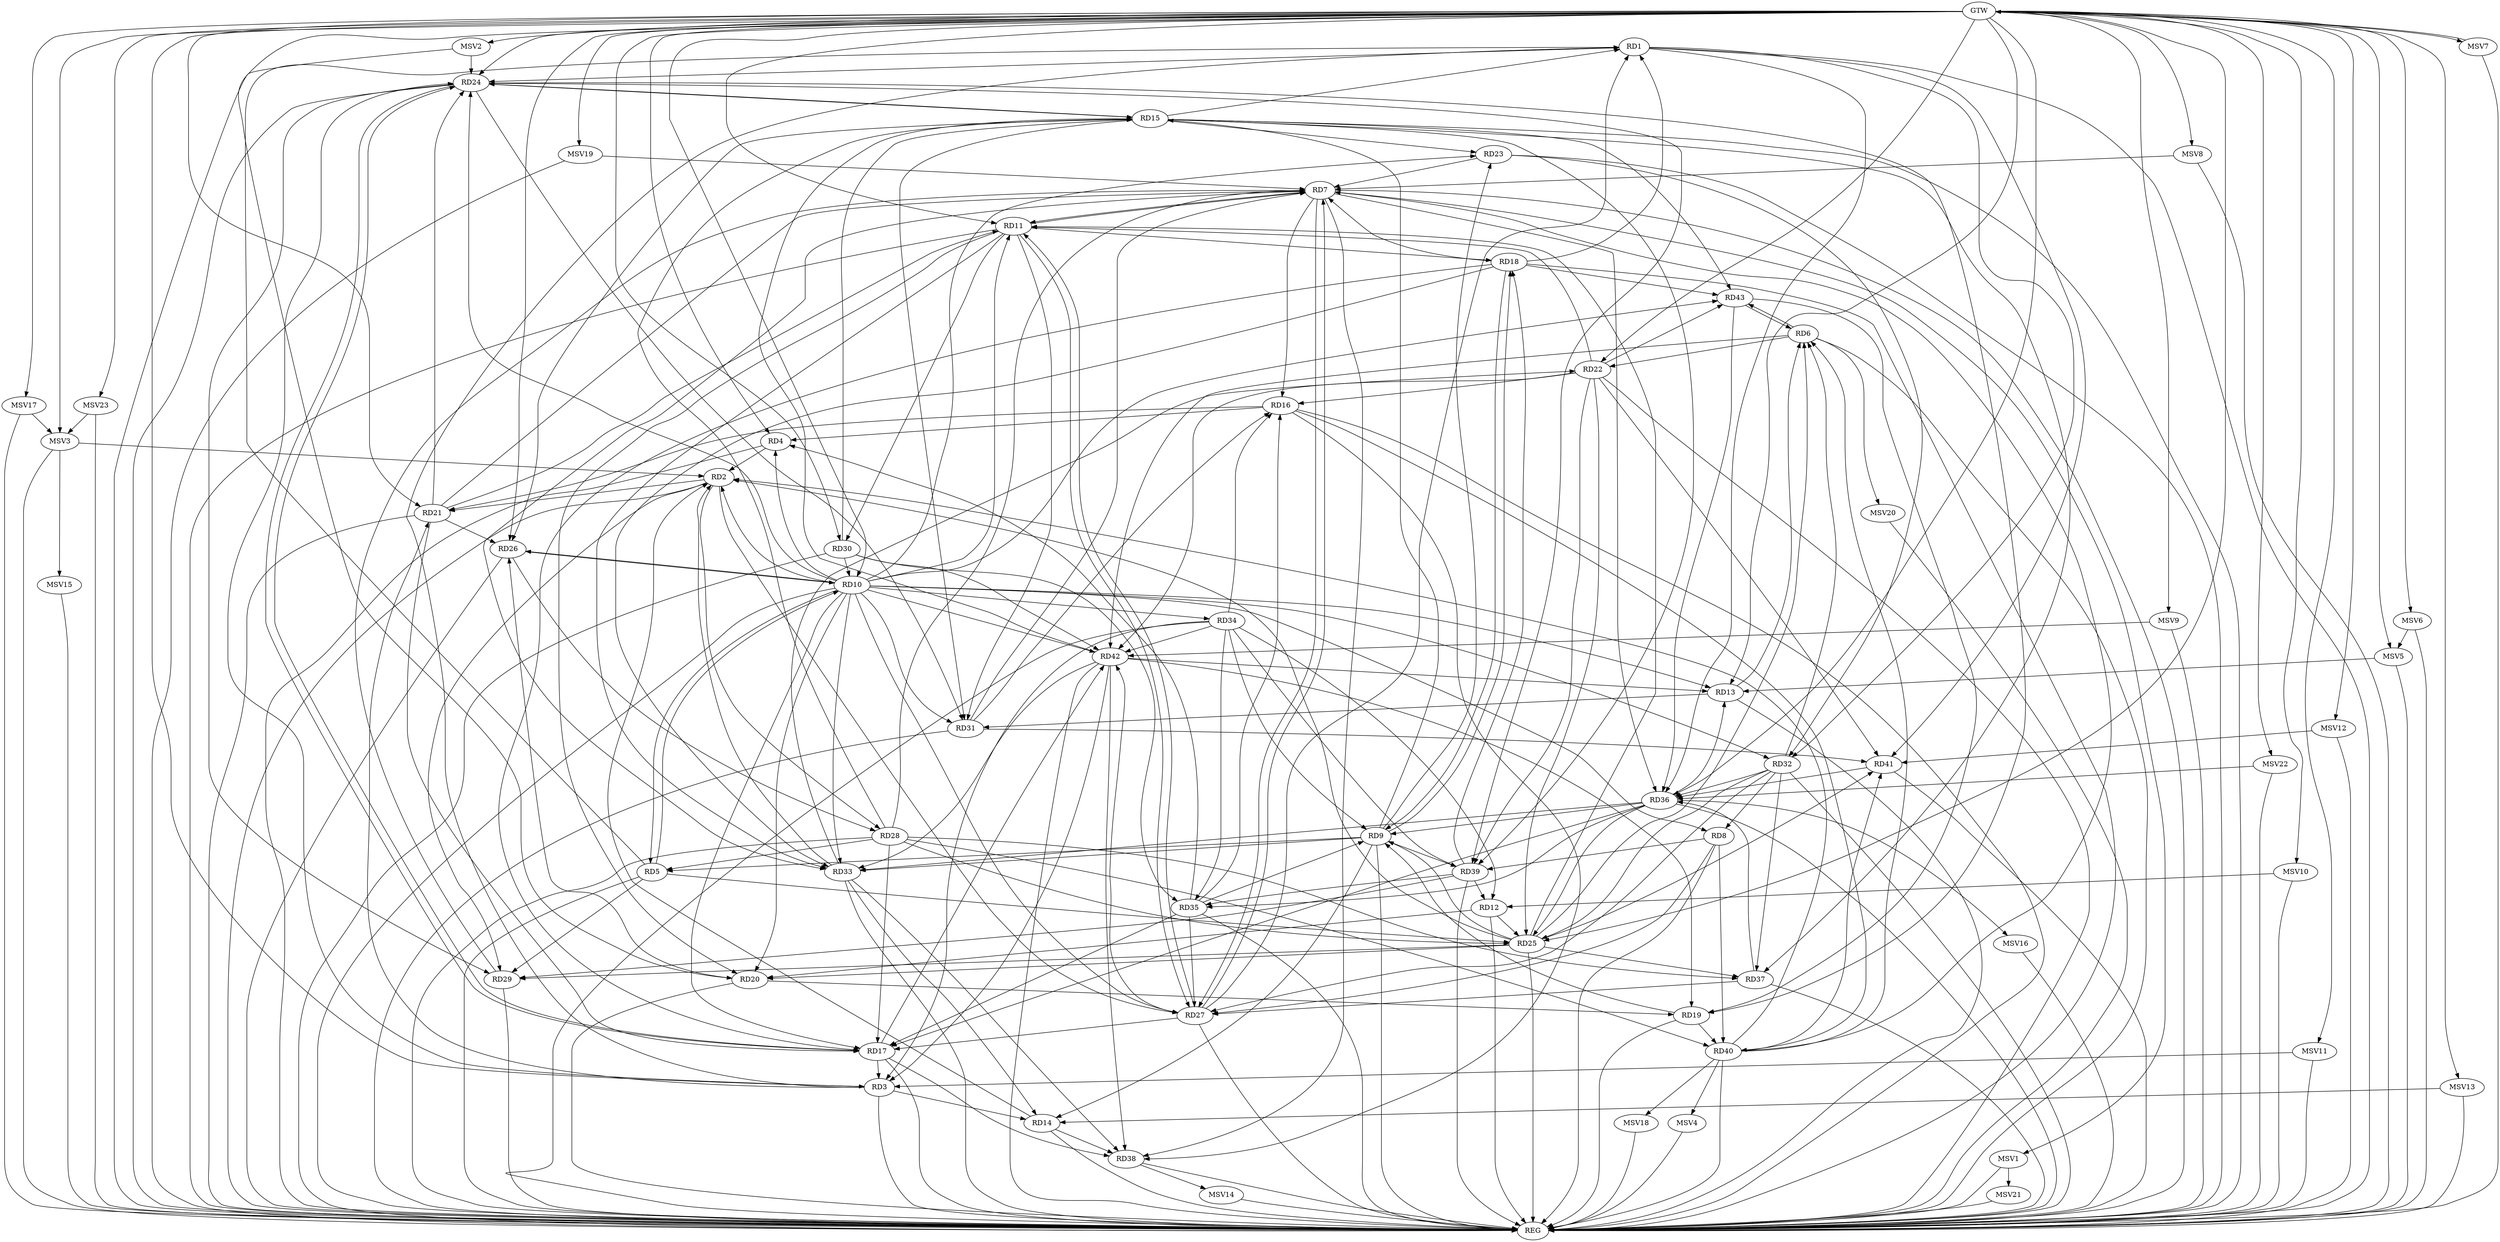 strict digraph G {
  RD1 [ label="RD1" ];
  RD2 [ label="RD2" ];
  RD3 [ label="RD3" ];
  RD4 [ label="RD4" ];
  RD5 [ label="RD5" ];
  RD6 [ label="RD6" ];
  RD7 [ label="RD7" ];
  RD8 [ label="RD8" ];
  RD9 [ label="RD9" ];
  RD10 [ label="RD10" ];
  RD11 [ label="RD11" ];
  RD12 [ label="RD12" ];
  RD13 [ label="RD13" ];
  RD14 [ label="RD14" ];
  RD15 [ label="RD15" ];
  RD16 [ label="RD16" ];
  RD17 [ label="RD17" ];
  RD18 [ label="RD18" ];
  RD19 [ label="RD19" ];
  RD20 [ label="RD20" ];
  RD21 [ label="RD21" ];
  RD22 [ label="RD22" ];
  RD23 [ label="RD23" ];
  RD24 [ label="RD24" ];
  RD25 [ label="RD25" ];
  RD26 [ label="RD26" ];
  RD27 [ label="RD27" ];
  RD28 [ label="RD28" ];
  RD29 [ label="RD29" ];
  RD30 [ label="RD30" ];
  RD31 [ label="RD31" ];
  RD32 [ label="RD32" ];
  RD33 [ label="RD33" ];
  RD34 [ label="RD34" ];
  RD35 [ label="RD35" ];
  RD36 [ label="RD36" ];
  RD37 [ label="RD37" ];
  RD38 [ label="RD38" ];
  RD39 [ label="RD39" ];
  RD40 [ label="RD40" ];
  RD41 [ label="RD41" ];
  RD42 [ label="RD42" ];
  RD43 [ label="RD43" ];
  GTW [ label="GTW" ];
  REG [ label="REG" ];
  MSV1 [ label="MSV1" ];
  MSV2 [ label="MSV2" ];
  MSV3 [ label="MSV3" ];
  MSV4 [ label="MSV4" ];
  MSV5 [ label="MSV5" ];
  MSV6 [ label="MSV6" ];
  MSV7 [ label="MSV7" ];
  MSV8 [ label="MSV8" ];
  MSV9 [ label="MSV9" ];
  MSV10 [ label="MSV10" ];
  MSV11 [ label="MSV11" ];
  MSV12 [ label="MSV12" ];
  MSV13 [ label="MSV13" ];
  MSV14 [ label="MSV14" ];
  MSV15 [ label="MSV15" ];
  MSV16 [ label="MSV16" ];
  MSV17 [ label="MSV17" ];
  MSV18 [ label="MSV18" ];
  MSV19 [ label="MSV19" ];
  MSV20 [ label="MSV20" ];
  MSV21 [ label="MSV21" ];
  MSV22 [ label="MSV22" ];
  MSV23 [ label="MSV23" ];
  RD3 -> RD1;
  RD5 -> RD1;
  RD15 -> RD1;
  RD18 -> RD1;
  RD1 -> RD24;
  RD27 -> RD1;
  RD1 -> RD32;
  RD1 -> RD36;
  RD1 -> RD41;
  RD4 -> RD2;
  RD10 -> RD2;
  RD14 -> RD2;
  RD2 -> RD21;
  RD25 -> RD2;
  RD2 -> RD27;
  RD2 -> RD28;
  RD2 -> RD29;
  RD33 -> RD2;
  RD40 -> RD2;
  RD3 -> RD14;
  RD17 -> RD3;
  RD3 -> RD21;
  RD3 -> RD24;
  RD34 -> RD3;
  RD42 -> RD3;
  RD10 -> RD4;
  RD16 -> RD4;
  RD35 -> RD4;
  RD9 -> RD5;
  RD5 -> RD10;
  RD10 -> RD5;
  RD5 -> RD25;
  RD28 -> RD5;
  RD5 -> RD29;
  RD13 -> RD6;
  RD6 -> RD22;
  RD25 -> RD6;
  RD32 -> RD6;
  RD40 -> RD6;
  RD6 -> RD42;
  RD6 -> RD43;
  RD43 -> RD6;
  RD7 -> RD11;
  RD11 -> RD7;
  RD7 -> RD16;
  RD18 -> RD7;
  RD21 -> RD7;
  RD23 -> RD7;
  RD7 -> RD27;
  RD27 -> RD7;
  RD28 -> RD7;
  RD29 -> RD7;
  RD31 -> RD7;
  RD7 -> RD33;
  RD7 -> RD36;
  RD7 -> RD38;
  RD40 -> RD7;
  RD8 -> RD27;
  RD32 -> RD8;
  RD8 -> RD39;
  RD8 -> RD40;
  RD9 -> RD14;
  RD9 -> RD15;
  RD9 -> RD18;
  RD18 -> RD9;
  RD19 -> RD9;
  RD9 -> RD23;
  RD25 -> RD9;
  RD9 -> RD33;
  RD34 -> RD9;
  RD35 -> RD9;
  RD36 -> RD9;
  RD9 -> RD39;
  RD10 -> RD11;
  RD10 -> RD13;
  RD10 -> RD17;
  RD26 -> RD10;
  RD30 -> RD10;
  RD10 -> RD31;
  RD10 -> RD33;
  RD10 -> RD34;
  RD11 -> RD18;
  RD11 -> RD20;
  RD21 -> RD11;
  RD22 -> RD11;
  RD25 -> RD11;
  RD11 -> RD27;
  RD27 -> RD11;
  RD11 -> RD30;
  RD11 -> RD31;
  RD11 -> RD33;
  RD12 -> RD20;
  RD12 -> RD25;
  RD34 -> RD12;
  RD39 -> RD12;
  RD13 -> RD31;
  RD36 -> RD13;
  RD42 -> RD13;
  RD33 -> RD14;
  RD14 -> RD38;
  RD15 -> RD23;
  RD15 -> RD24;
  RD24 -> RD15;
  RD15 -> RD26;
  RD28 -> RD15;
  RD30 -> RD15;
  RD15 -> RD31;
  RD15 -> RD37;
  RD15 -> RD39;
  RD42 -> RD15;
  RD15 -> RD43;
  RD16 -> RD21;
  RD22 -> RD16;
  RD31 -> RD16;
  RD34 -> RD16;
  RD35 -> RD16;
  RD16 -> RD38;
  RD16 -> RD40;
  RD18 -> RD17;
  RD21 -> RD17;
  RD17 -> RD24;
  RD24 -> RD17;
  RD27 -> RD17;
  RD28 -> RD17;
  RD35 -> RD17;
  RD36 -> RD17;
  RD17 -> RD38;
  RD17 -> RD42;
  RD18 -> RD33;
  RD39 -> RD18;
  RD18 -> RD43;
  RD20 -> RD19;
  RD24 -> RD19;
  RD19 -> RD40;
  RD42 -> RD19;
  RD43 -> RD19;
  RD25 -> RD20;
  RD20 -> RD26;
  RD21 -> RD24;
  RD21 -> RD26;
  RD22 -> RD25;
  RD33 -> RD22;
  RD22 -> RD39;
  RD22 -> RD41;
  RD22 -> RD42;
  RD22 -> RD43;
  RD23 -> RD32;
  RD24 -> RD29;
  RD24 -> RD31;
  RD24 -> RD39;
  RD28 -> RD25;
  RD25 -> RD29;
  RD32 -> RD25;
  RD36 -> RD25;
  RD25 -> RD37;
  RD25 -> RD41;
  RD26 -> RD28;
  RD32 -> RD27;
  RD35 -> RD27;
  RD37 -> RD27;
  RD27 -> RD42;
  RD28 -> RD37;
  RD28 -> RD40;
  RD39 -> RD29;
  RD30 -> RD35;
  RD30 -> RD42;
  RD31 -> RD41;
  RD32 -> RD36;
  RD32 -> RD37;
  RD36 -> RD33;
  RD33 -> RD38;
  RD42 -> RD33;
  RD34 -> RD35;
  RD34 -> RD39;
  RD34 -> RD42;
  RD36 -> RD35;
  RD39 -> RD35;
  RD37 -> RD36;
  RD41 -> RD36;
  RD43 -> RD36;
  RD42 -> RD38;
  RD40 -> RD41;
  GTW -> RD25;
  GTW -> RD22;
  GTW -> RD10;
  GTW -> RD26;
  GTW -> RD11;
  GTW -> RD30;
  GTW -> RD3;
  GTW -> RD4;
  GTW -> RD13;
  GTW -> RD20;
  GTW -> RD21;
  GTW -> RD36;
  GTW -> RD24;
  RD1 -> REG;
  RD2 -> REG;
  RD3 -> REG;
  RD4 -> REG;
  RD5 -> REG;
  RD6 -> REG;
  RD7 -> REG;
  RD8 -> REG;
  RD9 -> REG;
  RD10 -> REG;
  RD11 -> REG;
  RD12 -> REG;
  RD13 -> REG;
  RD14 -> REG;
  RD15 -> REG;
  RD16 -> REG;
  RD17 -> REG;
  RD18 -> REG;
  RD19 -> REG;
  RD20 -> REG;
  RD21 -> REG;
  RD22 -> REG;
  RD23 -> REG;
  RD24 -> REG;
  RD25 -> REG;
  RD26 -> REG;
  RD27 -> REG;
  RD28 -> REG;
  RD29 -> REG;
  RD30 -> REG;
  RD31 -> REG;
  RD32 -> REG;
  RD33 -> REG;
  RD34 -> REG;
  RD35 -> REG;
  RD36 -> REG;
  RD37 -> REG;
  RD38 -> REG;
  RD39 -> REG;
  RD40 -> REG;
  RD41 -> REG;
  RD42 -> REG;
  RD10 -> RD32;
  RD10 -> RD27;
  RD10 -> RD8;
  RD10 -> RD20;
  RD10 -> RD43;
  RD10 -> RD23;
  RD10 -> RD42;
  RD10 -> RD26;
  RD10 -> RD24;
  RD7 -> MSV1;
  MSV1 -> REG;
  MSV2 -> RD24;
  GTW -> MSV2;
  MSV2 -> REG;
  MSV3 -> RD2;
  GTW -> MSV3;
  MSV3 -> REG;
  RD40 -> MSV4;
  MSV4 -> REG;
  MSV5 -> RD13;
  GTW -> MSV5;
  MSV5 -> REG;
  MSV6 -> MSV5;
  GTW -> MSV6;
  MSV6 -> REG;
  MSV7 -> GTW;
  GTW -> MSV7;
  MSV7 -> REG;
  MSV8 -> RD7;
  GTW -> MSV8;
  MSV8 -> REG;
  MSV9 -> RD42;
  GTW -> MSV9;
  MSV9 -> REG;
  MSV10 -> RD12;
  GTW -> MSV10;
  MSV10 -> REG;
  MSV11 -> RD3;
  GTW -> MSV11;
  MSV11 -> REG;
  MSV12 -> RD41;
  GTW -> MSV12;
  MSV12 -> REG;
  MSV13 -> RD14;
  GTW -> MSV13;
  MSV13 -> REG;
  RD38 -> MSV14;
  MSV14 -> REG;
  MSV3 -> MSV15;
  MSV15 -> REG;
  RD36 -> MSV16;
  MSV16 -> REG;
  MSV17 -> MSV3;
  GTW -> MSV17;
  MSV17 -> REG;
  RD40 -> MSV18;
  MSV18 -> REG;
  MSV19 -> RD7;
  GTW -> MSV19;
  MSV19 -> REG;
  RD6 -> MSV20;
  MSV20 -> REG;
  MSV1 -> MSV21;
  MSV21 -> REG;
  MSV22 -> RD36;
  GTW -> MSV22;
  MSV22 -> REG;
  MSV23 -> MSV3;
  GTW -> MSV23;
  MSV23 -> REG;
}
